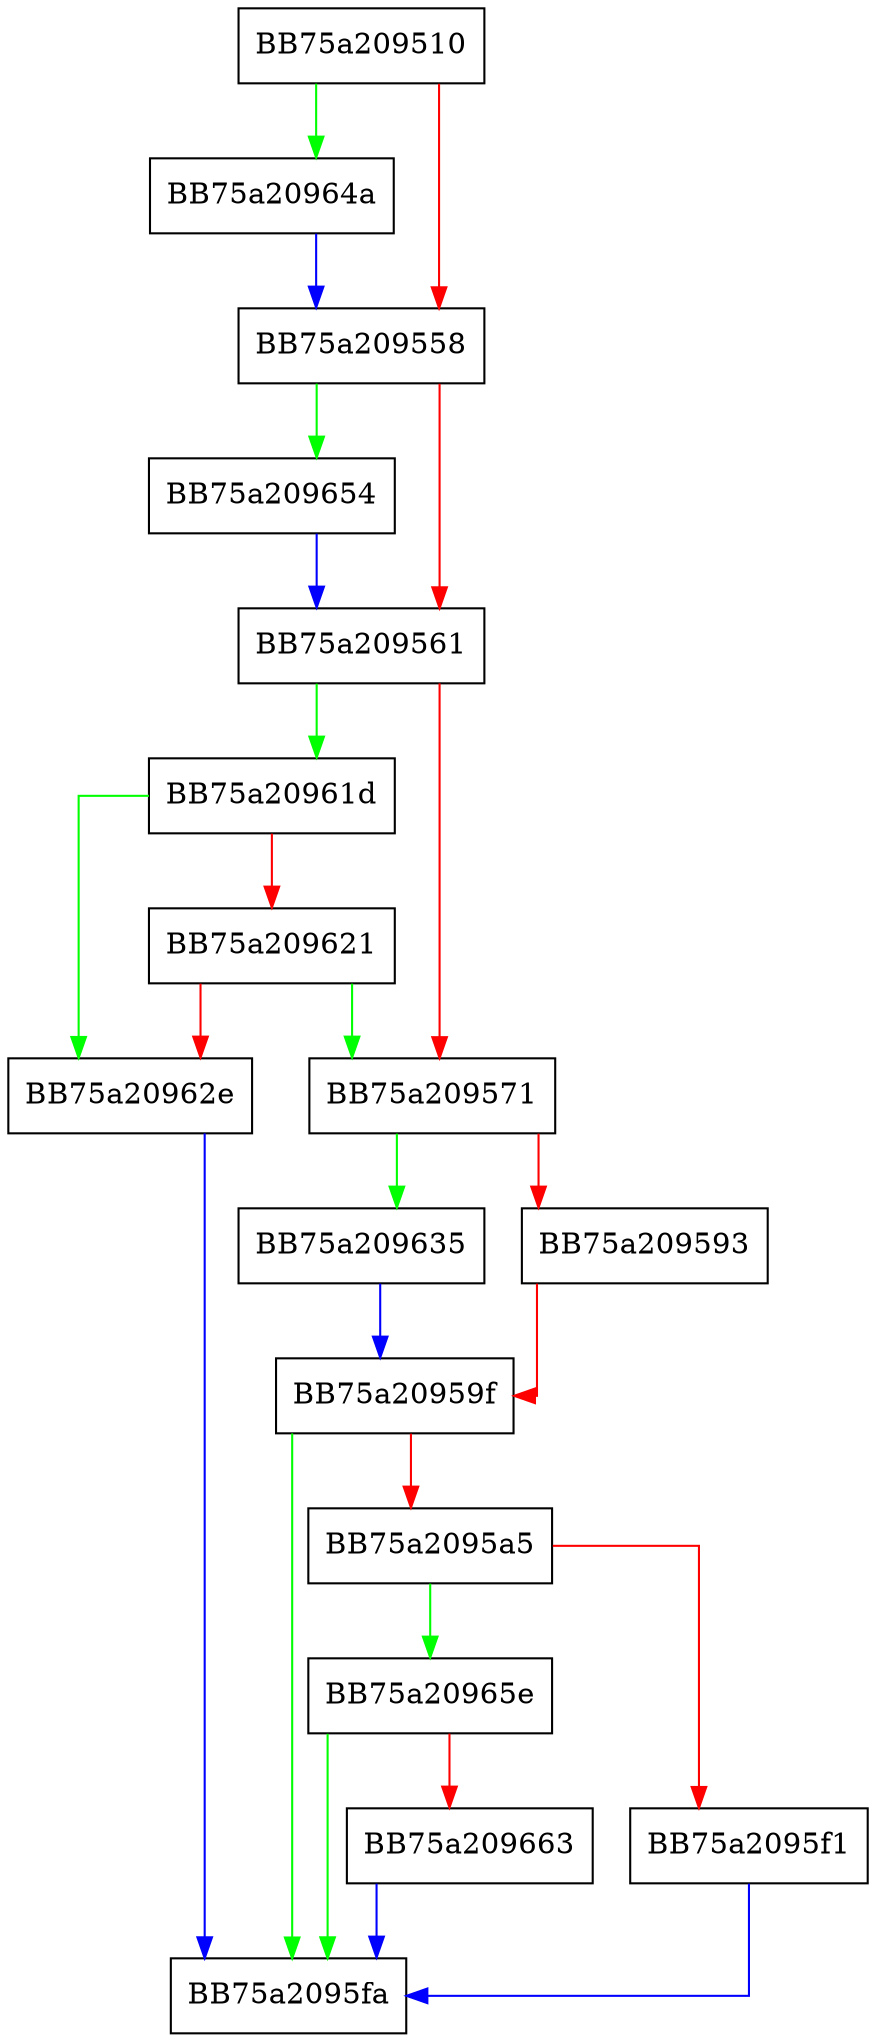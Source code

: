 digraph OpenStream {
  node [shape="box"];
  graph [splines=ortho];
  BB75a209510 -> BB75a20964a [color="green"];
  BB75a209510 -> BB75a209558 [color="red"];
  BB75a209558 -> BB75a209654 [color="green"];
  BB75a209558 -> BB75a209561 [color="red"];
  BB75a209561 -> BB75a20961d [color="green"];
  BB75a209561 -> BB75a209571 [color="red"];
  BB75a209571 -> BB75a209635 [color="green"];
  BB75a209571 -> BB75a209593 [color="red"];
  BB75a209593 -> BB75a20959f [color="red"];
  BB75a20959f -> BB75a2095fa [color="green"];
  BB75a20959f -> BB75a2095a5 [color="red"];
  BB75a2095a5 -> BB75a20965e [color="green"];
  BB75a2095a5 -> BB75a2095f1 [color="red"];
  BB75a2095f1 -> BB75a2095fa [color="blue"];
  BB75a20961d -> BB75a20962e [color="green"];
  BB75a20961d -> BB75a209621 [color="red"];
  BB75a209621 -> BB75a209571 [color="green"];
  BB75a209621 -> BB75a20962e [color="red"];
  BB75a20962e -> BB75a2095fa [color="blue"];
  BB75a209635 -> BB75a20959f [color="blue"];
  BB75a20964a -> BB75a209558 [color="blue"];
  BB75a209654 -> BB75a209561 [color="blue"];
  BB75a20965e -> BB75a2095fa [color="green"];
  BB75a20965e -> BB75a209663 [color="red"];
  BB75a209663 -> BB75a2095fa [color="blue"];
}